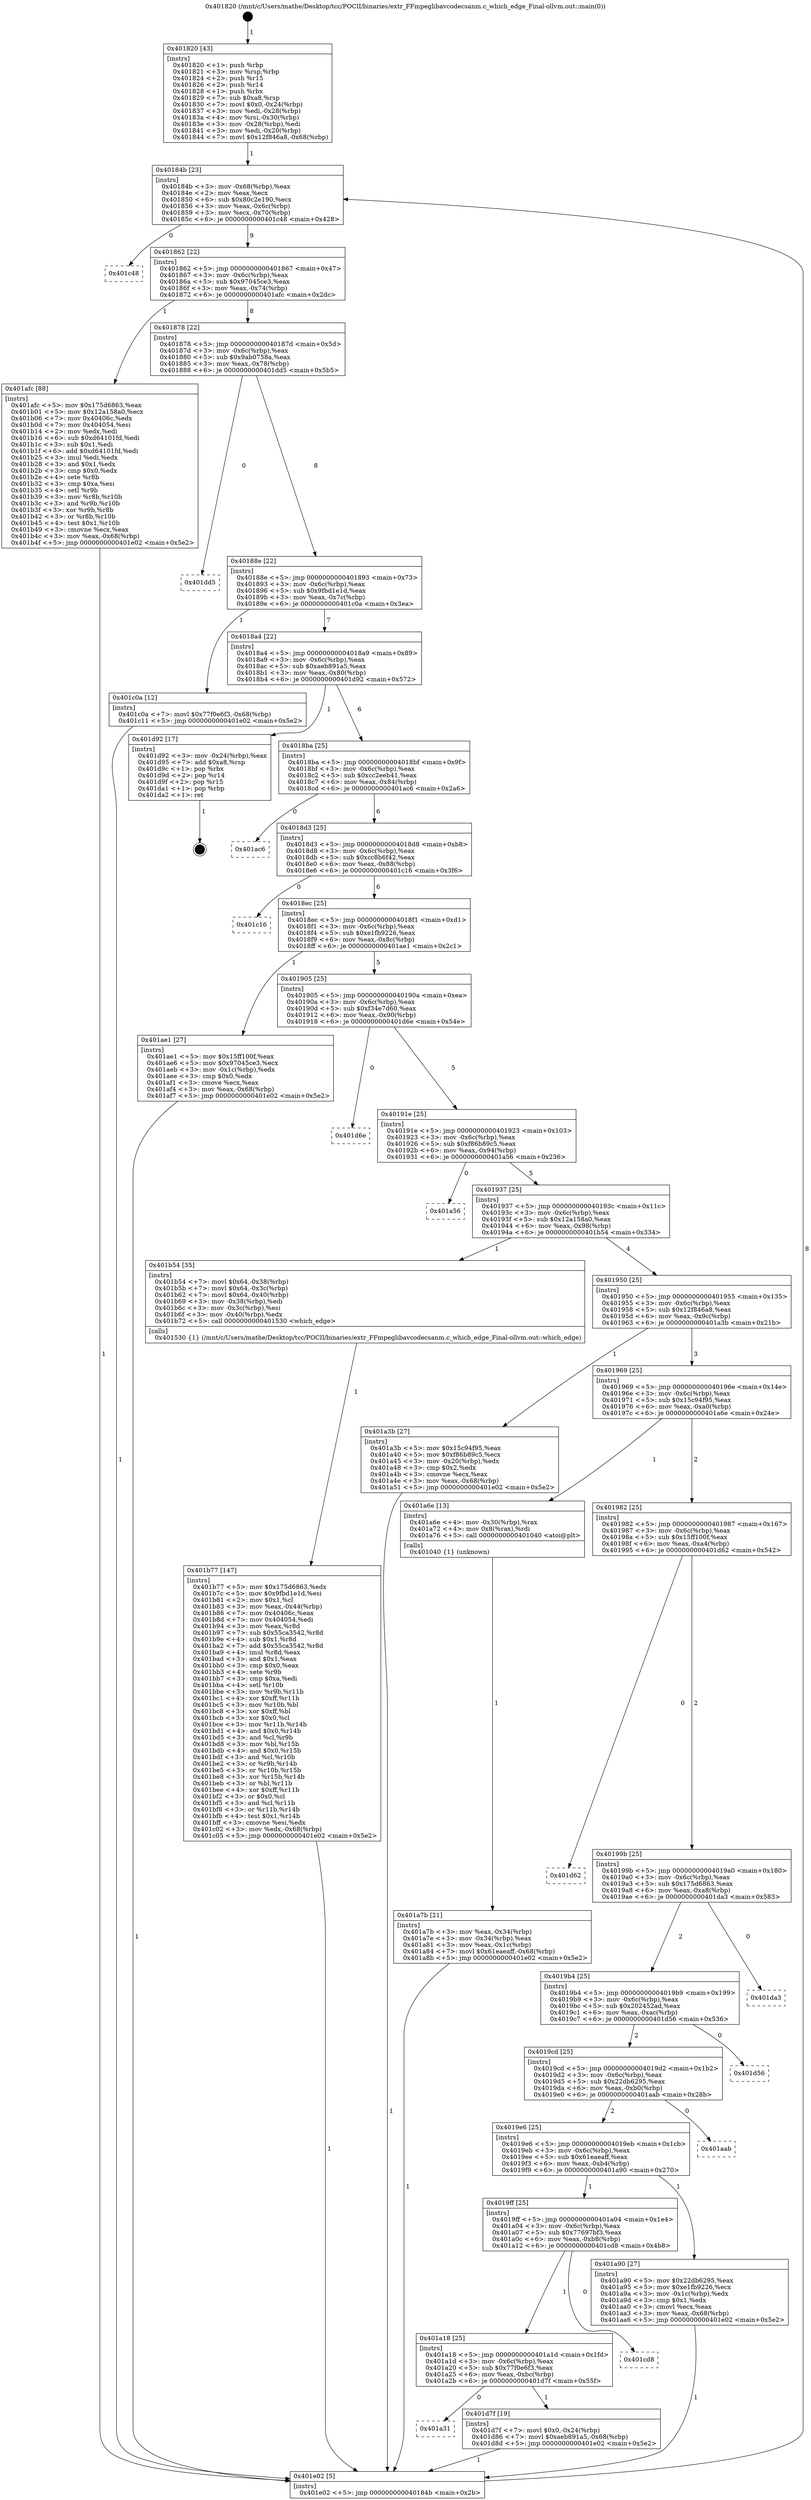 digraph "0x401820" {
  label = "0x401820 (/mnt/c/Users/mathe/Desktop/tcc/POCII/binaries/extr_FFmpeglibavcodecsanm.c_which_edge_Final-ollvm.out::main(0))"
  labelloc = "t"
  node[shape=record]

  Entry [label="",width=0.3,height=0.3,shape=circle,fillcolor=black,style=filled]
  "0x40184b" [label="{
     0x40184b [23]\l
     | [instrs]\l
     &nbsp;&nbsp;0x40184b \<+3\>: mov -0x68(%rbp),%eax\l
     &nbsp;&nbsp;0x40184e \<+2\>: mov %eax,%ecx\l
     &nbsp;&nbsp;0x401850 \<+6\>: sub $0x80c2e190,%ecx\l
     &nbsp;&nbsp;0x401856 \<+3\>: mov %eax,-0x6c(%rbp)\l
     &nbsp;&nbsp;0x401859 \<+3\>: mov %ecx,-0x70(%rbp)\l
     &nbsp;&nbsp;0x40185c \<+6\>: je 0000000000401c48 \<main+0x428\>\l
  }"]
  "0x401c48" [label="{
     0x401c48\l
  }", style=dashed]
  "0x401862" [label="{
     0x401862 [22]\l
     | [instrs]\l
     &nbsp;&nbsp;0x401862 \<+5\>: jmp 0000000000401867 \<main+0x47\>\l
     &nbsp;&nbsp;0x401867 \<+3\>: mov -0x6c(%rbp),%eax\l
     &nbsp;&nbsp;0x40186a \<+5\>: sub $0x97045ce3,%eax\l
     &nbsp;&nbsp;0x40186f \<+3\>: mov %eax,-0x74(%rbp)\l
     &nbsp;&nbsp;0x401872 \<+6\>: je 0000000000401afc \<main+0x2dc\>\l
  }"]
  Exit [label="",width=0.3,height=0.3,shape=circle,fillcolor=black,style=filled,peripheries=2]
  "0x401afc" [label="{
     0x401afc [88]\l
     | [instrs]\l
     &nbsp;&nbsp;0x401afc \<+5\>: mov $0x175d6863,%eax\l
     &nbsp;&nbsp;0x401b01 \<+5\>: mov $0x12a158a0,%ecx\l
     &nbsp;&nbsp;0x401b06 \<+7\>: mov 0x40406c,%edx\l
     &nbsp;&nbsp;0x401b0d \<+7\>: mov 0x404054,%esi\l
     &nbsp;&nbsp;0x401b14 \<+2\>: mov %edx,%edi\l
     &nbsp;&nbsp;0x401b16 \<+6\>: sub $0xd64101fd,%edi\l
     &nbsp;&nbsp;0x401b1c \<+3\>: sub $0x1,%edi\l
     &nbsp;&nbsp;0x401b1f \<+6\>: add $0xd64101fd,%edi\l
     &nbsp;&nbsp;0x401b25 \<+3\>: imul %edi,%edx\l
     &nbsp;&nbsp;0x401b28 \<+3\>: and $0x1,%edx\l
     &nbsp;&nbsp;0x401b2b \<+3\>: cmp $0x0,%edx\l
     &nbsp;&nbsp;0x401b2e \<+4\>: sete %r8b\l
     &nbsp;&nbsp;0x401b32 \<+3\>: cmp $0xa,%esi\l
     &nbsp;&nbsp;0x401b35 \<+4\>: setl %r9b\l
     &nbsp;&nbsp;0x401b39 \<+3\>: mov %r8b,%r10b\l
     &nbsp;&nbsp;0x401b3c \<+3\>: and %r9b,%r10b\l
     &nbsp;&nbsp;0x401b3f \<+3\>: xor %r9b,%r8b\l
     &nbsp;&nbsp;0x401b42 \<+3\>: or %r8b,%r10b\l
     &nbsp;&nbsp;0x401b45 \<+4\>: test $0x1,%r10b\l
     &nbsp;&nbsp;0x401b49 \<+3\>: cmovne %ecx,%eax\l
     &nbsp;&nbsp;0x401b4c \<+3\>: mov %eax,-0x68(%rbp)\l
     &nbsp;&nbsp;0x401b4f \<+5\>: jmp 0000000000401e02 \<main+0x5e2\>\l
  }"]
  "0x401878" [label="{
     0x401878 [22]\l
     | [instrs]\l
     &nbsp;&nbsp;0x401878 \<+5\>: jmp 000000000040187d \<main+0x5d\>\l
     &nbsp;&nbsp;0x40187d \<+3\>: mov -0x6c(%rbp),%eax\l
     &nbsp;&nbsp;0x401880 \<+5\>: sub $0x9ab0758a,%eax\l
     &nbsp;&nbsp;0x401885 \<+3\>: mov %eax,-0x78(%rbp)\l
     &nbsp;&nbsp;0x401888 \<+6\>: je 0000000000401dd5 \<main+0x5b5\>\l
  }"]
  "0x401a31" [label="{
     0x401a31\l
  }", style=dashed]
  "0x401dd5" [label="{
     0x401dd5\l
  }", style=dashed]
  "0x40188e" [label="{
     0x40188e [22]\l
     | [instrs]\l
     &nbsp;&nbsp;0x40188e \<+5\>: jmp 0000000000401893 \<main+0x73\>\l
     &nbsp;&nbsp;0x401893 \<+3\>: mov -0x6c(%rbp),%eax\l
     &nbsp;&nbsp;0x401896 \<+5\>: sub $0x9fbd1e1d,%eax\l
     &nbsp;&nbsp;0x40189b \<+3\>: mov %eax,-0x7c(%rbp)\l
     &nbsp;&nbsp;0x40189e \<+6\>: je 0000000000401c0a \<main+0x3ea\>\l
  }"]
  "0x401d7f" [label="{
     0x401d7f [19]\l
     | [instrs]\l
     &nbsp;&nbsp;0x401d7f \<+7\>: movl $0x0,-0x24(%rbp)\l
     &nbsp;&nbsp;0x401d86 \<+7\>: movl $0xaeb891a5,-0x68(%rbp)\l
     &nbsp;&nbsp;0x401d8d \<+5\>: jmp 0000000000401e02 \<main+0x5e2\>\l
  }"]
  "0x401c0a" [label="{
     0x401c0a [12]\l
     | [instrs]\l
     &nbsp;&nbsp;0x401c0a \<+7\>: movl $0x77f0e6f3,-0x68(%rbp)\l
     &nbsp;&nbsp;0x401c11 \<+5\>: jmp 0000000000401e02 \<main+0x5e2\>\l
  }"]
  "0x4018a4" [label="{
     0x4018a4 [22]\l
     | [instrs]\l
     &nbsp;&nbsp;0x4018a4 \<+5\>: jmp 00000000004018a9 \<main+0x89\>\l
     &nbsp;&nbsp;0x4018a9 \<+3\>: mov -0x6c(%rbp),%eax\l
     &nbsp;&nbsp;0x4018ac \<+5\>: sub $0xaeb891a5,%eax\l
     &nbsp;&nbsp;0x4018b1 \<+3\>: mov %eax,-0x80(%rbp)\l
     &nbsp;&nbsp;0x4018b4 \<+6\>: je 0000000000401d92 \<main+0x572\>\l
  }"]
  "0x401a18" [label="{
     0x401a18 [25]\l
     | [instrs]\l
     &nbsp;&nbsp;0x401a18 \<+5\>: jmp 0000000000401a1d \<main+0x1fd\>\l
     &nbsp;&nbsp;0x401a1d \<+3\>: mov -0x6c(%rbp),%eax\l
     &nbsp;&nbsp;0x401a20 \<+5\>: sub $0x77f0e6f3,%eax\l
     &nbsp;&nbsp;0x401a25 \<+6\>: mov %eax,-0xbc(%rbp)\l
     &nbsp;&nbsp;0x401a2b \<+6\>: je 0000000000401d7f \<main+0x55f\>\l
  }"]
  "0x401d92" [label="{
     0x401d92 [17]\l
     | [instrs]\l
     &nbsp;&nbsp;0x401d92 \<+3\>: mov -0x24(%rbp),%eax\l
     &nbsp;&nbsp;0x401d95 \<+7\>: add $0xa8,%rsp\l
     &nbsp;&nbsp;0x401d9c \<+1\>: pop %rbx\l
     &nbsp;&nbsp;0x401d9d \<+2\>: pop %r14\l
     &nbsp;&nbsp;0x401d9f \<+2\>: pop %r15\l
     &nbsp;&nbsp;0x401da1 \<+1\>: pop %rbp\l
     &nbsp;&nbsp;0x401da2 \<+1\>: ret\l
  }"]
  "0x4018ba" [label="{
     0x4018ba [25]\l
     | [instrs]\l
     &nbsp;&nbsp;0x4018ba \<+5\>: jmp 00000000004018bf \<main+0x9f\>\l
     &nbsp;&nbsp;0x4018bf \<+3\>: mov -0x6c(%rbp),%eax\l
     &nbsp;&nbsp;0x4018c2 \<+5\>: sub $0xcc2eeb41,%eax\l
     &nbsp;&nbsp;0x4018c7 \<+6\>: mov %eax,-0x84(%rbp)\l
     &nbsp;&nbsp;0x4018cd \<+6\>: je 0000000000401ac6 \<main+0x2a6\>\l
  }"]
  "0x401cd8" [label="{
     0x401cd8\l
  }", style=dashed]
  "0x401ac6" [label="{
     0x401ac6\l
  }", style=dashed]
  "0x4018d3" [label="{
     0x4018d3 [25]\l
     | [instrs]\l
     &nbsp;&nbsp;0x4018d3 \<+5\>: jmp 00000000004018d8 \<main+0xb8\>\l
     &nbsp;&nbsp;0x4018d8 \<+3\>: mov -0x6c(%rbp),%eax\l
     &nbsp;&nbsp;0x4018db \<+5\>: sub $0xcc8b6f42,%eax\l
     &nbsp;&nbsp;0x4018e0 \<+6\>: mov %eax,-0x88(%rbp)\l
     &nbsp;&nbsp;0x4018e6 \<+6\>: je 0000000000401c16 \<main+0x3f6\>\l
  }"]
  "0x401b77" [label="{
     0x401b77 [147]\l
     | [instrs]\l
     &nbsp;&nbsp;0x401b77 \<+5\>: mov $0x175d6863,%edx\l
     &nbsp;&nbsp;0x401b7c \<+5\>: mov $0x9fbd1e1d,%esi\l
     &nbsp;&nbsp;0x401b81 \<+2\>: mov $0x1,%cl\l
     &nbsp;&nbsp;0x401b83 \<+3\>: mov %eax,-0x44(%rbp)\l
     &nbsp;&nbsp;0x401b86 \<+7\>: mov 0x40406c,%eax\l
     &nbsp;&nbsp;0x401b8d \<+7\>: mov 0x404054,%edi\l
     &nbsp;&nbsp;0x401b94 \<+3\>: mov %eax,%r8d\l
     &nbsp;&nbsp;0x401b97 \<+7\>: sub $0x55ca3542,%r8d\l
     &nbsp;&nbsp;0x401b9e \<+4\>: sub $0x1,%r8d\l
     &nbsp;&nbsp;0x401ba2 \<+7\>: add $0x55ca3542,%r8d\l
     &nbsp;&nbsp;0x401ba9 \<+4\>: imul %r8d,%eax\l
     &nbsp;&nbsp;0x401bad \<+3\>: and $0x1,%eax\l
     &nbsp;&nbsp;0x401bb0 \<+3\>: cmp $0x0,%eax\l
     &nbsp;&nbsp;0x401bb3 \<+4\>: sete %r9b\l
     &nbsp;&nbsp;0x401bb7 \<+3\>: cmp $0xa,%edi\l
     &nbsp;&nbsp;0x401bba \<+4\>: setl %r10b\l
     &nbsp;&nbsp;0x401bbe \<+3\>: mov %r9b,%r11b\l
     &nbsp;&nbsp;0x401bc1 \<+4\>: xor $0xff,%r11b\l
     &nbsp;&nbsp;0x401bc5 \<+3\>: mov %r10b,%bl\l
     &nbsp;&nbsp;0x401bc8 \<+3\>: xor $0xff,%bl\l
     &nbsp;&nbsp;0x401bcb \<+3\>: xor $0x0,%cl\l
     &nbsp;&nbsp;0x401bce \<+3\>: mov %r11b,%r14b\l
     &nbsp;&nbsp;0x401bd1 \<+4\>: and $0x0,%r14b\l
     &nbsp;&nbsp;0x401bd5 \<+3\>: and %cl,%r9b\l
     &nbsp;&nbsp;0x401bd8 \<+3\>: mov %bl,%r15b\l
     &nbsp;&nbsp;0x401bdb \<+4\>: and $0x0,%r15b\l
     &nbsp;&nbsp;0x401bdf \<+3\>: and %cl,%r10b\l
     &nbsp;&nbsp;0x401be2 \<+3\>: or %r9b,%r14b\l
     &nbsp;&nbsp;0x401be5 \<+3\>: or %r10b,%r15b\l
     &nbsp;&nbsp;0x401be8 \<+3\>: xor %r15b,%r14b\l
     &nbsp;&nbsp;0x401beb \<+3\>: or %bl,%r11b\l
     &nbsp;&nbsp;0x401bee \<+4\>: xor $0xff,%r11b\l
     &nbsp;&nbsp;0x401bf2 \<+3\>: or $0x0,%cl\l
     &nbsp;&nbsp;0x401bf5 \<+3\>: and %cl,%r11b\l
     &nbsp;&nbsp;0x401bf8 \<+3\>: or %r11b,%r14b\l
     &nbsp;&nbsp;0x401bfb \<+4\>: test $0x1,%r14b\l
     &nbsp;&nbsp;0x401bff \<+3\>: cmovne %esi,%edx\l
     &nbsp;&nbsp;0x401c02 \<+3\>: mov %edx,-0x68(%rbp)\l
     &nbsp;&nbsp;0x401c05 \<+5\>: jmp 0000000000401e02 \<main+0x5e2\>\l
  }"]
  "0x401c16" [label="{
     0x401c16\l
  }", style=dashed]
  "0x4018ec" [label="{
     0x4018ec [25]\l
     | [instrs]\l
     &nbsp;&nbsp;0x4018ec \<+5\>: jmp 00000000004018f1 \<main+0xd1\>\l
     &nbsp;&nbsp;0x4018f1 \<+3\>: mov -0x6c(%rbp),%eax\l
     &nbsp;&nbsp;0x4018f4 \<+5\>: sub $0xe1fb9226,%eax\l
     &nbsp;&nbsp;0x4018f9 \<+6\>: mov %eax,-0x8c(%rbp)\l
     &nbsp;&nbsp;0x4018ff \<+6\>: je 0000000000401ae1 \<main+0x2c1\>\l
  }"]
  "0x4019ff" [label="{
     0x4019ff [25]\l
     | [instrs]\l
     &nbsp;&nbsp;0x4019ff \<+5\>: jmp 0000000000401a04 \<main+0x1e4\>\l
     &nbsp;&nbsp;0x401a04 \<+3\>: mov -0x6c(%rbp),%eax\l
     &nbsp;&nbsp;0x401a07 \<+5\>: sub $0x77697bf3,%eax\l
     &nbsp;&nbsp;0x401a0c \<+6\>: mov %eax,-0xb8(%rbp)\l
     &nbsp;&nbsp;0x401a12 \<+6\>: je 0000000000401cd8 \<main+0x4b8\>\l
  }"]
  "0x401ae1" [label="{
     0x401ae1 [27]\l
     | [instrs]\l
     &nbsp;&nbsp;0x401ae1 \<+5\>: mov $0x15ff100f,%eax\l
     &nbsp;&nbsp;0x401ae6 \<+5\>: mov $0x97045ce3,%ecx\l
     &nbsp;&nbsp;0x401aeb \<+3\>: mov -0x1c(%rbp),%edx\l
     &nbsp;&nbsp;0x401aee \<+3\>: cmp $0x0,%edx\l
     &nbsp;&nbsp;0x401af1 \<+3\>: cmove %ecx,%eax\l
     &nbsp;&nbsp;0x401af4 \<+3\>: mov %eax,-0x68(%rbp)\l
     &nbsp;&nbsp;0x401af7 \<+5\>: jmp 0000000000401e02 \<main+0x5e2\>\l
  }"]
  "0x401905" [label="{
     0x401905 [25]\l
     | [instrs]\l
     &nbsp;&nbsp;0x401905 \<+5\>: jmp 000000000040190a \<main+0xea\>\l
     &nbsp;&nbsp;0x40190a \<+3\>: mov -0x6c(%rbp),%eax\l
     &nbsp;&nbsp;0x40190d \<+5\>: sub $0xf34e7d60,%eax\l
     &nbsp;&nbsp;0x401912 \<+6\>: mov %eax,-0x90(%rbp)\l
     &nbsp;&nbsp;0x401918 \<+6\>: je 0000000000401d6e \<main+0x54e\>\l
  }"]
  "0x401a90" [label="{
     0x401a90 [27]\l
     | [instrs]\l
     &nbsp;&nbsp;0x401a90 \<+5\>: mov $0x22db6295,%eax\l
     &nbsp;&nbsp;0x401a95 \<+5\>: mov $0xe1fb9226,%ecx\l
     &nbsp;&nbsp;0x401a9a \<+3\>: mov -0x1c(%rbp),%edx\l
     &nbsp;&nbsp;0x401a9d \<+3\>: cmp $0x1,%edx\l
     &nbsp;&nbsp;0x401aa0 \<+3\>: cmovl %ecx,%eax\l
     &nbsp;&nbsp;0x401aa3 \<+3\>: mov %eax,-0x68(%rbp)\l
     &nbsp;&nbsp;0x401aa6 \<+5\>: jmp 0000000000401e02 \<main+0x5e2\>\l
  }"]
  "0x401d6e" [label="{
     0x401d6e\l
  }", style=dashed]
  "0x40191e" [label="{
     0x40191e [25]\l
     | [instrs]\l
     &nbsp;&nbsp;0x40191e \<+5\>: jmp 0000000000401923 \<main+0x103\>\l
     &nbsp;&nbsp;0x401923 \<+3\>: mov -0x6c(%rbp),%eax\l
     &nbsp;&nbsp;0x401926 \<+5\>: sub $0xf86b89c5,%eax\l
     &nbsp;&nbsp;0x40192b \<+6\>: mov %eax,-0x94(%rbp)\l
     &nbsp;&nbsp;0x401931 \<+6\>: je 0000000000401a56 \<main+0x236\>\l
  }"]
  "0x4019e6" [label="{
     0x4019e6 [25]\l
     | [instrs]\l
     &nbsp;&nbsp;0x4019e6 \<+5\>: jmp 00000000004019eb \<main+0x1cb\>\l
     &nbsp;&nbsp;0x4019eb \<+3\>: mov -0x6c(%rbp),%eax\l
     &nbsp;&nbsp;0x4019ee \<+5\>: sub $0x61eaeaff,%eax\l
     &nbsp;&nbsp;0x4019f3 \<+6\>: mov %eax,-0xb4(%rbp)\l
     &nbsp;&nbsp;0x4019f9 \<+6\>: je 0000000000401a90 \<main+0x270\>\l
  }"]
  "0x401a56" [label="{
     0x401a56\l
  }", style=dashed]
  "0x401937" [label="{
     0x401937 [25]\l
     | [instrs]\l
     &nbsp;&nbsp;0x401937 \<+5\>: jmp 000000000040193c \<main+0x11c\>\l
     &nbsp;&nbsp;0x40193c \<+3\>: mov -0x6c(%rbp),%eax\l
     &nbsp;&nbsp;0x40193f \<+5\>: sub $0x12a158a0,%eax\l
     &nbsp;&nbsp;0x401944 \<+6\>: mov %eax,-0x98(%rbp)\l
     &nbsp;&nbsp;0x40194a \<+6\>: je 0000000000401b54 \<main+0x334\>\l
  }"]
  "0x401aab" [label="{
     0x401aab\l
  }", style=dashed]
  "0x401b54" [label="{
     0x401b54 [35]\l
     | [instrs]\l
     &nbsp;&nbsp;0x401b54 \<+7\>: movl $0x64,-0x38(%rbp)\l
     &nbsp;&nbsp;0x401b5b \<+7\>: movl $0x64,-0x3c(%rbp)\l
     &nbsp;&nbsp;0x401b62 \<+7\>: movl $0x64,-0x40(%rbp)\l
     &nbsp;&nbsp;0x401b69 \<+3\>: mov -0x38(%rbp),%edi\l
     &nbsp;&nbsp;0x401b6c \<+3\>: mov -0x3c(%rbp),%esi\l
     &nbsp;&nbsp;0x401b6f \<+3\>: mov -0x40(%rbp),%edx\l
     &nbsp;&nbsp;0x401b72 \<+5\>: call 0000000000401530 \<which_edge\>\l
     | [calls]\l
     &nbsp;&nbsp;0x401530 \{1\} (/mnt/c/Users/mathe/Desktop/tcc/POCII/binaries/extr_FFmpeglibavcodecsanm.c_which_edge_Final-ollvm.out::which_edge)\l
  }"]
  "0x401950" [label="{
     0x401950 [25]\l
     | [instrs]\l
     &nbsp;&nbsp;0x401950 \<+5\>: jmp 0000000000401955 \<main+0x135\>\l
     &nbsp;&nbsp;0x401955 \<+3\>: mov -0x6c(%rbp),%eax\l
     &nbsp;&nbsp;0x401958 \<+5\>: sub $0x12f846a8,%eax\l
     &nbsp;&nbsp;0x40195d \<+6\>: mov %eax,-0x9c(%rbp)\l
     &nbsp;&nbsp;0x401963 \<+6\>: je 0000000000401a3b \<main+0x21b\>\l
  }"]
  "0x4019cd" [label="{
     0x4019cd [25]\l
     | [instrs]\l
     &nbsp;&nbsp;0x4019cd \<+5\>: jmp 00000000004019d2 \<main+0x1b2\>\l
     &nbsp;&nbsp;0x4019d2 \<+3\>: mov -0x6c(%rbp),%eax\l
     &nbsp;&nbsp;0x4019d5 \<+5\>: sub $0x22db6295,%eax\l
     &nbsp;&nbsp;0x4019da \<+6\>: mov %eax,-0xb0(%rbp)\l
     &nbsp;&nbsp;0x4019e0 \<+6\>: je 0000000000401aab \<main+0x28b\>\l
  }"]
  "0x401a3b" [label="{
     0x401a3b [27]\l
     | [instrs]\l
     &nbsp;&nbsp;0x401a3b \<+5\>: mov $0x15c94f95,%eax\l
     &nbsp;&nbsp;0x401a40 \<+5\>: mov $0xf86b89c5,%ecx\l
     &nbsp;&nbsp;0x401a45 \<+3\>: mov -0x20(%rbp),%edx\l
     &nbsp;&nbsp;0x401a48 \<+3\>: cmp $0x2,%edx\l
     &nbsp;&nbsp;0x401a4b \<+3\>: cmovne %ecx,%eax\l
     &nbsp;&nbsp;0x401a4e \<+3\>: mov %eax,-0x68(%rbp)\l
     &nbsp;&nbsp;0x401a51 \<+5\>: jmp 0000000000401e02 \<main+0x5e2\>\l
  }"]
  "0x401969" [label="{
     0x401969 [25]\l
     | [instrs]\l
     &nbsp;&nbsp;0x401969 \<+5\>: jmp 000000000040196e \<main+0x14e\>\l
     &nbsp;&nbsp;0x40196e \<+3\>: mov -0x6c(%rbp),%eax\l
     &nbsp;&nbsp;0x401971 \<+5\>: sub $0x15c94f95,%eax\l
     &nbsp;&nbsp;0x401976 \<+6\>: mov %eax,-0xa0(%rbp)\l
     &nbsp;&nbsp;0x40197c \<+6\>: je 0000000000401a6e \<main+0x24e\>\l
  }"]
  "0x401e02" [label="{
     0x401e02 [5]\l
     | [instrs]\l
     &nbsp;&nbsp;0x401e02 \<+5\>: jmp 000000000040184b \<main+0x2b\>\l
  }"]
  "0x401820" [label="{
     0x401820 [43]\l
     | [instrs]\l
     &nbsp;&nbsp;0x401820 \<+1\>: push %rbp\l
     &nbsp;&nbsp;0x401821 \<+3\>: mov %rsp,%rbp\l
     &nbsp;&nbsp;0x401824 \<+2\>: push %r15\l
     &nbsp;&nbsp;0x401826 \<+2\>: push %r14\l
     &nbsp;&nbsp;0x401828 \<+1\>: push %rbx\l
     &nbsp;&nbsp;0x401829 \<+7\>: sub $0xa8,%rsp\l
     &nbsp;&nbsp;0x401830 \<+7\>: movl $0x0,-0x24(%rbp)\l
     &nbsp;&nbsp;0x401837 \<+3\>: mov %edi,-0x28(%rbp)\l
     &nbsp;&nbsp;0x40183a \<+4\>: mov %rsi,-0x30(%rbp)\l
     &nbsp;&nbsp;0x40183e \<+3\>: mov -0x28(%rbp),%edi\l
     &nbsp;&nbsp;0x401841 \<+3\>: mov %edi,-0x20(%rbp)\l
     &nbsp;&nbsp;0x401844 \<+7\>: movl $0x12f846a8,-0x68(%rbp)\l
  }"]
  "0x401d56" [label="{
     0x401d56\l
  }", style=dashed]
  "0x401a6e" [label="{
     0x401a6e [13]\l
     | [instrs]\l
     &nbsp;&nbsp;0x401a6e \<+4\>: mov -0x30(%rbp),%rax\l
     &nbsp;&nbsp;0x401a72 \<+4\>: mov 0x8(%rax),%rdi\l
     &nbsp;&nbsp;0x401a76 \<+5\>: call 0000000000401040 \<atoi@plt\>\l
     | [calls]\l
     &nbsp;&nbsp;0x401040 \{1\} (unknown)\l
  }"]
  "0x401982" [label="{
     0x401982 [25]\l
     | [instrs]\l
     &nbsp;&nbsp;0x401982 \<+5\>: jmp 0000000000401987 \<main+0x167\>\l
     &nbsp;&nbsp;0x401987 \<+3\>: mov -0x6c(%rbp),%eax\l
     &nbsp;&nbsp;0x40198a \<+5\>: sub $0x15ff100f,%eax\l
     &nbsp;&nbsp;0x40198f \<+6\>: mov %eax,-0xa4(%rbp)\l
     &nbsp;&nbsp;0x401995 \<+6\>: je 0000000000401d62 \<main+0x542\>\l
  }"]
  "0x401a7b" [label="{
     0x401a7b [21]\l
     | [instrs]\l
     &nbsp;&nbsp;0x401a7b \<+3\>: mov %eax,-0x34(%rbp)\l
     &nbsp;&nbsp;0x401a7e \<+3\>: mov -0x34(%rbp),%eax\l
     &nbsp;&nbsp;0x401a81 \<+3\>: mov %eax,-0x1c(%rbp)\l
     &nbsp;&nbsp;0x401a84 \<+7\>: movl $0x61eaeaff,-0x68(%rbp)\l
     &nbsp;&nbsp;0x401a8b \<+5\>: jmp 0000000000401e02 \<main+0x5e2\>\l
  }"]
  "0x4019b4" [label="{
     0x4019b4 [25]\l
     | [instrs]\l
     &nbsp;&nbsp;0x4019b4 \<+5\>: jmp 00000000004019b9 \<main+0x199\>\l
     &nbsp;&nbsp;0x4019b9 \<+3\>: mov -0x6c(%rbp),%eax\l
     &nbsp;&nbsp;0x4019bc \<+5\>: sub $0x202452ad,%eax\l
     &nbsp;&nbsp;0x4019c1 \<+6\>: mov %eax,-0xac(%rbp)\l
     &nbsp;&nbsp;0x4019c7 \<+6\>: je 0000000000401d56 \<main+0x536\>\l
  }"]
  "0x401d62" [label="{
     0x401d62\l
  }", style=dashed]
  "0x40199b" [label="{
     0x40199b [25]\l
     | [instrs]\l
     &nbsp;&nbsp;0x40199b \<+5\>: jmp 00000000004019a0 \<main+0x180\>\l
     &nbsp;&nbsp;0x4019a0 \<+3\>: mov -0x6c(%rbp),%eax\l
     &nbsp;&nbsp;0x4019a3 \<+5\>: sub $0x175d6863,%eax\l
     &nbsp;&nbsp;0x4019a8 \<+6\>: mov %eax,-0xa8(%rbp)\l
     &nbsp;&nbsp;0x4019ae \<+6\>: je 0000000000401da3 \<main+0x583\>\l
  }"]
  "0x401da3" [label="{
     0x401da3\l
  }", style=dashed]
  Entry -> "0x401820" [label=" 1"]
  "0x40184b" -> "0x401c48" [label=" 0"]
  "0x40184b" -> "0x401862" [label=" 9"]
  "0x401d92" -> Exit [label=" 1"]
  "0x401862" -> "0x401afc" [label=" 1"]
  "0x401862" -> "0x401878" [label=" 8"]
  "0x401d7f" -> "0x401e02" [label=" 1"]
  "0x401878" -> "0x401dd5" [label=" 0"]
  "0x401878" -> "0x40188e" [label=" 8"]
  "0x401a18" -> "0x401a31" [label=" 0"]
  "0x40188e" -> "0x401c0a" [label=" 1"]
  "0x40188e" -> "0x4018a4" [label=" 7"]
  "0x401a18" -> "0x401d7f" [label=" 1"]
  "0x4018a4" -> "0x401d92" [label=" 1"]
  "0x4018a4" -> "0x4018ba" [label=" 6"]
  "0x4019ff" -> "0x401a18" [label=" 1"]
  "0x4018ba" -> "0x401ac6" [label=" 0"]
  "0x4018ba" -> "0x4018d3" [label=" 6"]
  "0x4019ff" -> "0x401cd8" [label=" 0"]
  "0x4018d3" -> "0x401c16" [label=" 0"]
  "0x4018d3" -> "0x4018ec" [label=" 6"]
  "0x401c0a" -> "0x401e02" [label=" 1"]
  "0x4018ec" -> "0x401ae1" [label=" 1"]
  "0x4018ec" -> "0x401905" [label=" 5"]
  "0x401b77" -> "0x401e02" [label=" 1"]
  "0x401905" -> "0x401d6e" [label=" 0"]
  "0x401905" -> "0x40191e" [label=" 5"]
  "0x401b54" -> "0x401b77" [label=" 1"]
  "0x40191e" -> "0x401a56" [label=" 0"]
  "0x40191e" -> "0x401937" [label=" 5"]
  "0x401ae1" -> "0x401e02" [label=" 1"]
  "0x401937" -> "0x401b54" [label=" 1"]
  "0x401937" -> "0x401950" [label=" 4"]
  "0x401a90" -> "0x401e02" [label=" 1"]
  "0x401950" -> "0x401a3b" [label=" 1"]
  "0x401950" -> "0x401969" [label=" 3"]
  "0x401a3b" -> "0x401e02" [label=" 1"]
  "0x401820" -> "0x40184b" [label=" 1"]
  "0x401e02" -> "0x40184b" [label=" 8"]
  "0x4019e6" -> "0x401a90" [label=" 1"]
  "0x401969" -> "0x401a6e" [label=" 1"]
  "0x401969" -> "0x401982" [label=" 2"]
  "0x401a6e" -> "0x401a7b" [label=" 1"]
  "0x401a7b" -> "0x401e02" [label=" 1"]
  "0x401afc" -> "0x401e02" [label=" 1"]
  "0x401982" -> "0x401d62" [label=" 0"]
  "0x401982" -> "0x40199b" [label=" 2"]
  "0x4019cd" -> "0x401aab" [label=" 0"]
  "0x40199b" -> "0x401da3" [label=" 0"]
  "0x40199b" -> "0x4019b4" [label=" 2"]
  "0x4019cd" -> "0x4019e6" [label=" 2"]
  "0x4019b4" -> "0x401d56" [label=" 0"]
  "0x4019b4" -> "0x4019cd" [label=" 2"]
  "0x4019e6" -> "0x4019ff" [label=" 1"]
}
